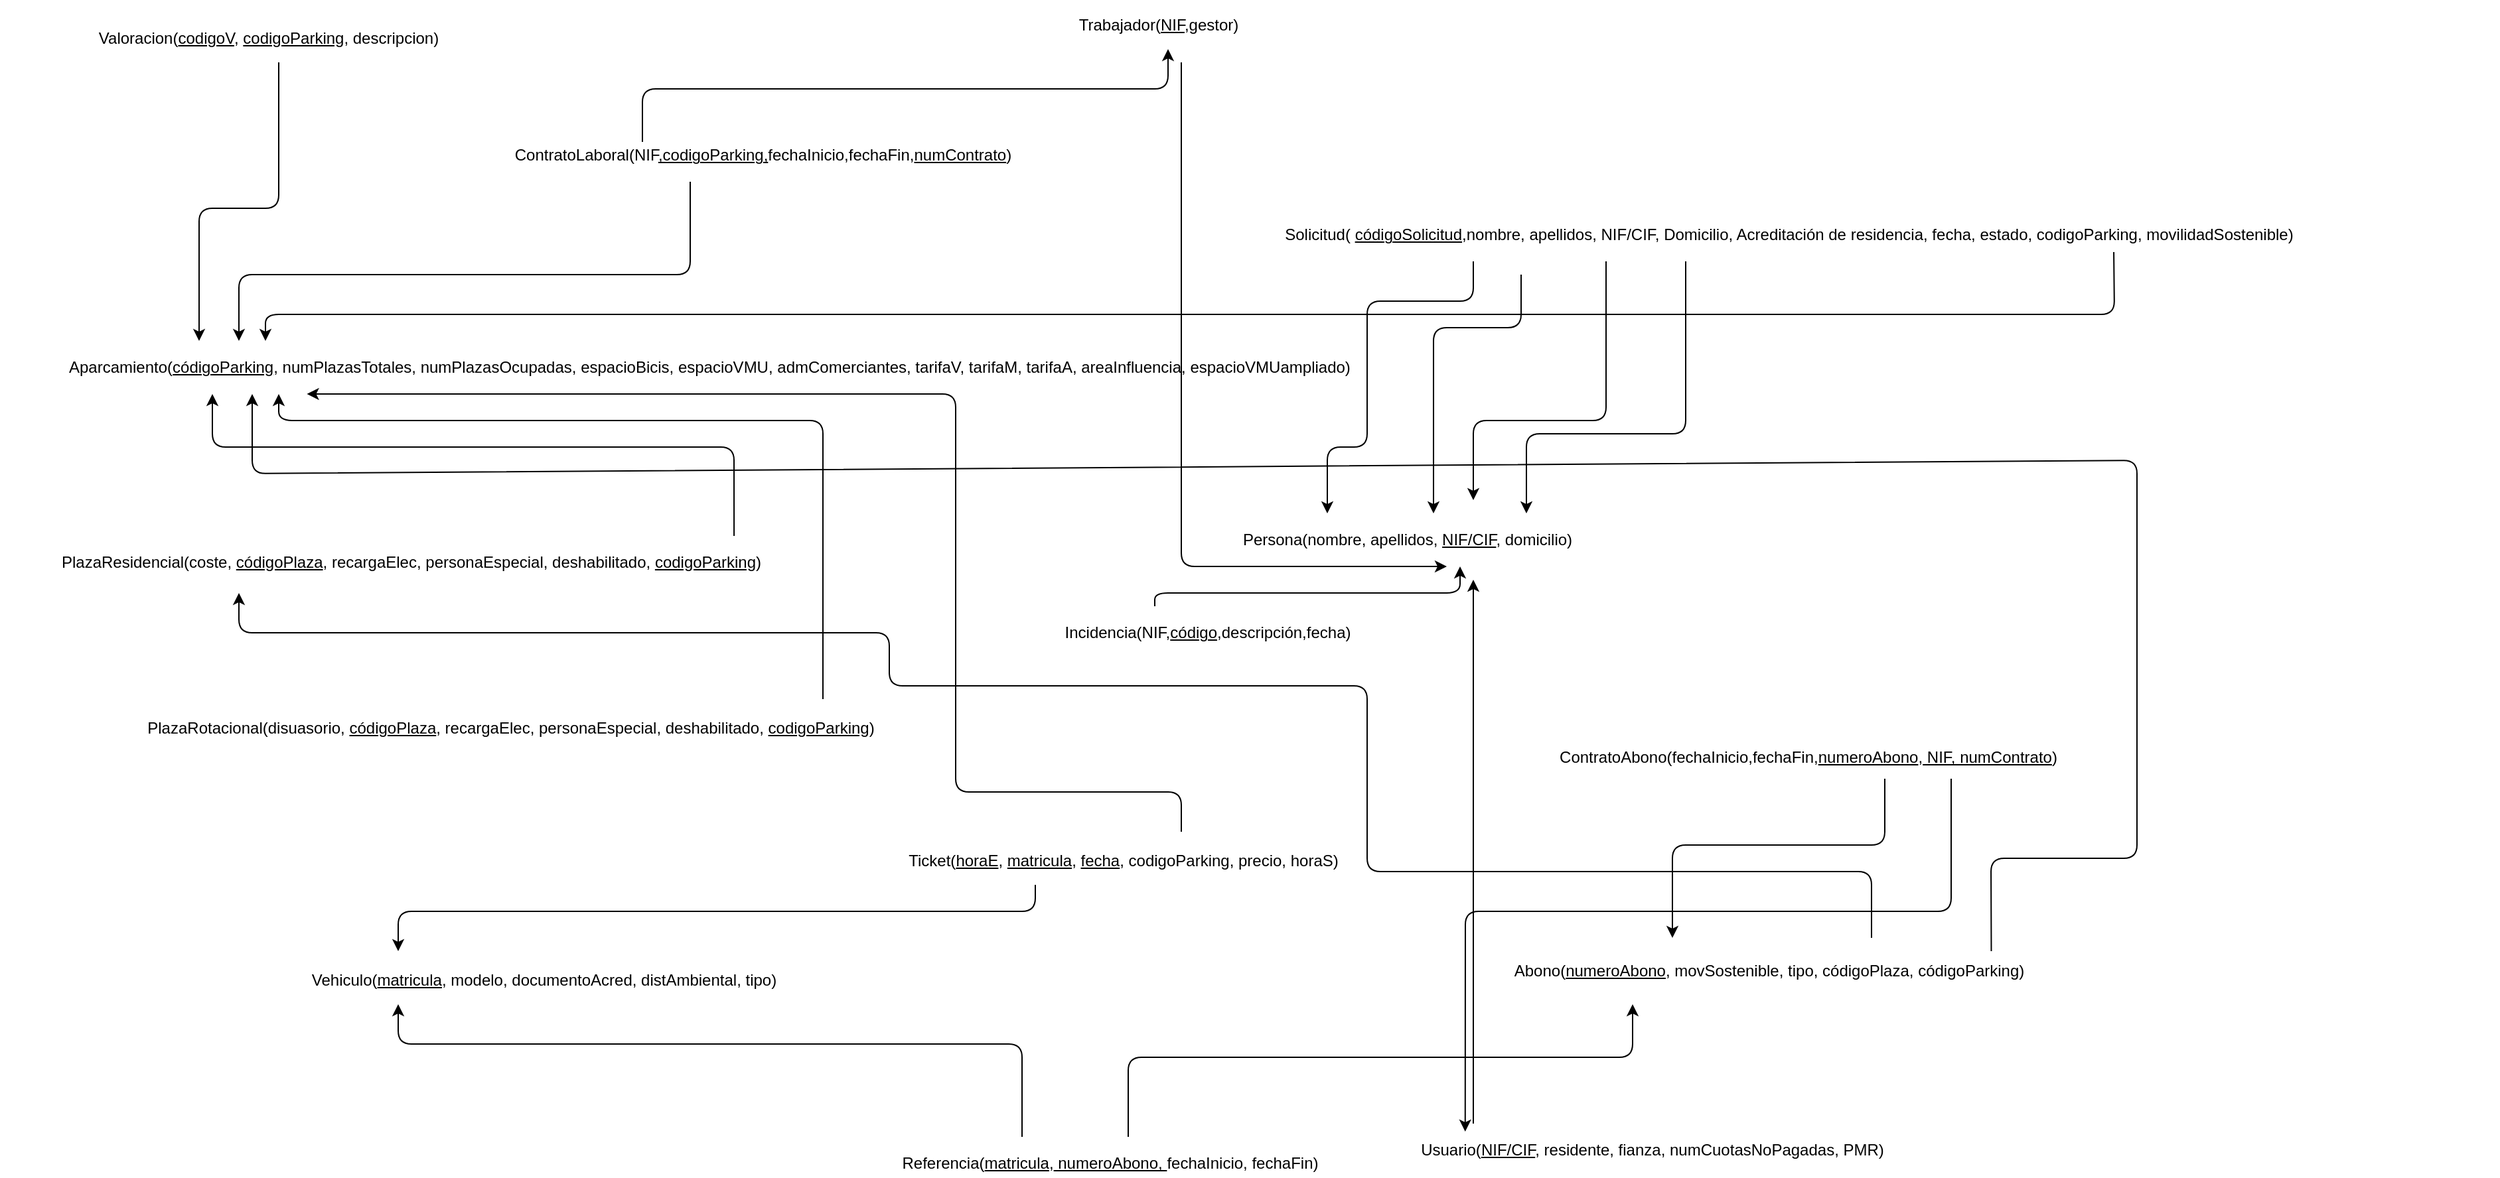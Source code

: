 <mxfile version="12.3.2" type="github" pages="1">
  <diagram id="I9IrVg-XSZB7Qn-Kv-cK" name="Page-1">
    <mxGraphModel dx="782" dy="715" grid="1" gridSize="10" guides="1" tooltips="1" connect="1" arrows="1" fold="1" page="1" pageScale="1" pageWidth="827" pageHeight="1169" math="0" shadow="0">
      <root>
        <mxCell id="0"/>
        <mxCell id="1" parent="0"/>
        <mxCell id="2ZlXiWUkkiC4Hj5eQH3b-12" value="&lt;div&gt;Solicitud( &lt;u&gt;códigoSolicitud&lt;/u&gt;&lt;span style=&quot;text-decoration: none&quot;&gt;,nombre, apellidos, NIF/CIF, Domicilio, Acreditación de residencia, fecha, estado, codigoParking, movilidadSostenible)&lt;/span&gt;&lt;/div&gt;" style="text;html=1;strokeColor=none;fillColor=none;align=center;verticalAlign=middle;whiteSpace=wrap;rounded=0;" parent="1" vertex="1">
          <mxGeometry x="822.5" y="190" width="1070" height="20" as="geometry"/>
        </mxCell>
        <mxCell id="2ZlXiWUkkiC4Hj5eQH3b-13" value="&lt;div align=&quot;left&quot;&gt;&lt;span style=&quot;text-decoration: none&quot;&gt;Aparcamiento(&lt;/span&gt;&lt;u&gt;códigoParking&lt;/u&gt;&lt;span style=&quot;text-decoration: none&quot;&gt;,&lt;/span&gt;&lt;span style=&quot;text-decoration: none&quot;&gt; numPlazasTotales, numPlazasOcupadas,&lt;/span&gt;&lt;span style=&quot;text-decoration: none&quot;&gt;&amp;nbsp;espacioBicis, espacioVMU, admComerciantes, tarifaV, tarifaM, tarifaA&lt;/span&gt;&lt;span style=&quot;text-decoration: none&quot;&gt;, areaInfluencia, espacioVMUampliado)&lt;/span&gt;&lt;/div&gt;" style="text;html=1;resizable=0;points=[];autosize=1;align=left;verticalAlign=top;spacingTop=-4;" parent="1" vertex="1">
          <mxGeometry x="60" y="290" width="1120" height="20" as="geometry"/>
        </mxCell>
        <mxCell id="2ZlXiWUkkiC4Hj5eQH3b-14" value="&lt;div align=&quot;left&quot;&gt;&lt;span style=&quot;text-decoration: none&quot;&gt;Abono(&lt;/span&gt;&lt;u&gt;numeroAbono&lt;/u&gt;&lt;span style=&quot;text-decoration: none&quot;&gt;, movSostenible, tipo, códigoPlaza, códigoParking)&lt;/span&gt;&lt;/div&gt;" style="text;html=1;strokeColor=none;fillColor=none;align=center;verticalAlign=middle;whiteSpace=wrap;rounded=0;" parent="1" vertex="1">
          <mxGeometry x="1120" y="740" width="446" height="30" as="geometry"/>
        </mxCell>
        <mxCell id="2ZlXiWUkkiC4Hj5eQH3b-15" value="&lt;span style=&quot;text-decoration: none&quot;&gt;ContratoAbono(fechaInicio,fechaFin,&lt;/span&gt;&lt;u&gt;numeroAbono&lt;/u&gt;&lt;span style=&quot;text-decoration: none&quot;&gt;,&lt;/span&gt;&lt;u&gt;&amp;nbsp;NIF, numContrato&lt;/u&gt;&lt;span style=&quot;text-decoration: none&quot;&gt;)&lt;/span&gt;" style="text;html=1;strokeColor=none;fillColor=none;align=center;verticalAlign=middle;whiteSpace=wrap;rounded=0;" parent="1" vertex="1">
          <mxGeometry x="1150" y="584" width="445" height="20" as="geometry"/>
        </mxCell>
        <mxCell id="2ZlXiWUkkiC4Hj5eQH3b-16" value="&lt;p style=&quot;margin-bottom: 0cm ; line-height: 100%&quot; align=&quot;left&quot;&gt;&lt;span style=&quot;text-decoration: none&quot;&gt;PlazaResidencial(coste, &lt;/span&gt;&lt;u&gt;códigoPlaza&lt;/u&gt;&lt;span style=&quot;text-decoration: none&quot;&gt;, recargaElec, personaEspecial, deshabilitado, &lt;/span&gt;&lt;u&gt;codigoParking&lt;/u&gt;&lt;span style=&quot;text-decoration: none&quot;&gt;)&lt;/span&gt;&lt;/p&gt;" style="text;html=1;strokeColor=none;fillColor=none;align=center;verticalAlign=middle;whiteSpace=wrap;rounded=0;" parent="1" vertex="1">
          <mxGeometry x="10" y="430" width="620" height="20" as="geometry"/>
        </mxCell>
        <mxCell id="2ZlXiWUkkiC4Hj5eQH3b-21" value="&lt;p style=&quot;margin-bottom: 0cm ; line-height: 100%&quot;&gt;&lt;span style=&quot;text-decoration: none&quot;&gt;PlazaRotacional(disuasorio, &lt;/span&gt;&lt;u&gt;códigoPlaza&lt;/u&gt;&lt;span style=&quot;text-decoration: none&quot;&gt;, recargaElec, personaEspecial, deshabilitado, &lt;/span&gt;&lt;u&gt;codigoParking&lt;/u&gt;&lt;span style=&quot;text-decoration: none&quot;&gt;)&lt;/span&gt;&lt;/p&gt;" style="text;html=1;strokeColor=none;fillColor=none;align=center;verticalAlign=middle;whiteSpace=wrap;rounded=0;" parent="1" vertex="1">
          <mxGeometry x="60" y="560" width="670" height="10" as="geometry"/>
        </mxCell>
        <mxCell id="2ZlXiWUkkiC4Hj5eQH3b-22" value="&lt;span style=&quot;text-decoration: none&quot;&gt;Usuario(&lt;/span&gt;&lt;span style=&quot;text-decoration: none&quot;&gt;&lt;u&gt;NIF/CIF&lt;/u&gt;, residente, fianza, numCuotasNoPagadas, PMR)&lt;/span&gt;" style="text;html=1;strokeColor=none;fillColor=none;align=center;verticalAlign=middle;whiteSpace=wrap;rounded=0;" parent="1" vertex="1">
          <mxGeometry x="1010" y="880" width="490" height="20" as="geometry"/>
        </mxCell>
        <mxCell id="2ZlXiWUkkiC4Hj5eQH3b-23" value="&lt;p style=&quot;margin-bottom: 0cm ; line-height: 100%&quot;&gt;&lt;span style=&quot;text-decoration: none&quot;&gt;Trabajador(&lt;/span&gt;&lt;u&gt;NIF&lt;/u&gt;&lt;span style=&quot;text-decoration: none&quot;&gt;,gestor)&lt;/span&gt;&lt;/p&gt;" style="text;html=1;strokeColor=none;fillColor=none;align=center;verticalAlign=middle;whiteSpace=wrap;rounded=0;" parent="1" vertex="1">
          <mxGeometry x="733" y="30" width="300" height="10" as="geometry"/>
        </mxCell>
        <mxCell id="2ZlXiWUkkiC4Hj5eQH3b-24" value="&lt;p style=&quot;margin-bottom: 0cm ; line-height: 100%&quot;&gt;&lt;span style=&quot;text-decoration: none&quot;&gt;Ticket(&lt;/span&gt;&lt;u&gt;horaE&lt;/u&gt;&lt;span style=&quot;text-decoration: none&quot;&gt;, &lt;/span&gt;&lt;u&gt;matricula&lt;/u&gt;&lt;span style=&quot;text-decoration: none&quot;&gt;, &lt;/span&gt;&lt;u&gt;fecha&lt;/u&gt;&lt;span style=&quot;text-decoration: none&quot;&gt;, codigoParking, precio, horaS)&lt;/span&gt;&lt;/p&gt;" style="text;html=1;strokeColor=none;fillColor=none;align=center;verticalAlign=middle;whiteSpace=wrap;rounded=0;" parent="1" vertex="1">
          <mxGeometry x="660" y="660" width="393" height="10" as="geometry"/>
        </mxCell>
        <mxCell id="2ZlXiWUkkiC4Hj5eQH3b-26" value="&lt;p style=&quot;margin-bottom: 0cm ; line-height: 100%&quot;&gt;&lt;span style=&quot;text-decoration: none&quot;&gt;Valoracion(&lt;/span&gt;&lt;u&gt;codigoV&lt;/u&gt;&lt;span style=&quot;text-decoration: none&quot;&gt;, &lt;/span&gt;&lt;u&gt;codigoParking&lt;/u&gt;&lt;span style=&quot;text-decoration: none&quot;&gt;, descripcion)&lt;/span&gt;&lt;/p&gt;" style="text;html=1;strokeColor=none;fillColor=none;align=center;verticalAlign=middle;whiteSpace=wrap;rounded=0;" parent="1" vertex="1">
          <mxGeometry x="45" y="40" width="335" height="10" as="geometry"/>
        </mxCell>
        <mxCell id="2ZlXiWUkkiC4Hj5eQH3b-27" value="&lt;p style=&quot;margin-bottom: 0cm ; line-height: 100%&quot;&gt;&lt;span style=&quot;text-decoration: none&quot;&gt;Vehiculo(&lt;/span&gt;&lt;u&gt;matricula&lt;/u&gt;&lt;span style=&quot;text-decoration: none&quot;&gt;, modelo, documentoAcred, distAmbiental, tipo&lt;/span&gt;&lt;span style=&quot;text-decoration: none&quot;&gt;)&lt;/span&gt;&lt;/p&gt;" style="text;html=1;strokeColor=none;fillColor=none;align=center;verticalAlign=middle;whiteSpace=wrap;rounded=0;" parent="1" vertex="1">
          <mxGeometry x="210" y="750" width="420" height="10" as="geometry"/>
        </mxCell>
        <mxCell id="2ZlXiWUkkiC4Hj5eQH3b-28" value="&lt;span style=&quot;text-decoration: none&quot;&gt;Referencia&lt;/span&gt;&lt;span style=&quot;text-decoration: none&quot;&gt;(&lt;/span&gt;&lt;u&gt;matricula&lt;/u&gt;&lt;span style=&quot;text-decoration: none&quot;&gt;,&lt;/span&gt;&lt;u&gt; numeroAbono, &lt;/u&gt;fechaInicio, fechaFin&lt;span style=&quot;text-decoration: none&quot;&gt;)&lt;/span&gt;" style="text;html=1;strokeColor=none;fillColor=none;align=center;verticalAlign=middle;whiteSpace=wrap;rounded=0;" parent="1" vertex="1">
          <mxGeometry x="660" y="890" width="373" height="20" as="geometry"/>
        </mxCell>
        <mxCell id="G0HUlT2vcON83zbuiVgl-4" value="" style="endArrow=classic;html=1;" parent="1" edge="1">
          <mxGeometry width="50" height="50" relative="1" as="geometry">
            <mxPoint x="530" y="160" as="sourcePoint"/>
            <mxPoint x="190" y="280" as="targetPoint"/>
            <Array as="points">
              <mxPoint x="530" y="160"/>
              <mxPoint x="530" y="190"/>
              <mxPoint x="530" y="230"/>
              <mxPoint x="430" y="230"/>
              <mxPoint x="280" y="230"/>
              <mxPoint x="190" y="230"/>
              <mxPoint x="190" y="260"/>
            </Array>
          </mxGeometry>
        </mxCell>
        <mxCell id="G0HUlT2vcON83zbuiVgl-14" value="" style="endArrow=classic;html=1;" parent="1" edge="1">
          <mxGeometry width="50" height="50" relative="1" as="geometry">
            <mxPoint x="220" y="70" as="sourcePoint"/>
            <mxPoint x="160" y="280" as="targetPoint"/>
            <Array as="points">
              <mxPoint x="220" y="90"/>
              <mxPoint x="220" y="180"/>
              <mxPoint x="160" y="180"/>
              <mxPoint x="160" y="230"/>
              <mxPoint x="160" y="250"/>
            </Array>
          </mxGeometry>
        </mxCell>
        <mxCell id="G0HUlT2vcON83zbuiVgl-17" value="Incidencia(NIF,&lt;u&gt;código&lt;/u&gt;,descripción,fecha)" style="text;html=1;strokeColor=none;fillColor=none;align=center;verticalAlign=middle;whiteSpace=wrap;rounded=0;" parent="1" vertex="1">
          <mxGeometry x="900" y="490" width="40" height="20" as="geometry"/>
        </mxCell>
        <mxCell id="G0HUlT2vcON83zbuiVgl-18" value="" style="endArrow=classic;html=1;entryX=0.212;entryY=-0.2;entryDx=0;entryDy=0;entryPerimeter=0;" parent="1" edge="1" target="2ZlXiWUkkiC4Hj5eQH3b-22">
          <mxGeometry width="50" height="50" relative="1" as="geometry">
            <mxPoint x="1480" y="610" as="sourcePoint"/>
            <mxPoint x="1130" y="450" as="targetPoint"/>
            <Array as="points">
              <mxPoint x="1480" y="710"/>
              <mxPoint x="1114" y="710"/>
            </Array>
          </mxGeometry>
        </mxCell>
        <mxCell id="azdm0dHMtsbySCDP1iI7-3" value="" style="endArrow=classic;html=1;" parent="1" edge="1">
          <mxGeometry width="50" height="50" relative="1" as="geometry">
            <mxPoint x="494" y="130" as="sourcePoint"/>
            <mxPoint x="890" y="60" as="targetPoint"/>
            <Array as="points">
              <mxPoint x="494" y="90"/>
              <mxPoint x="890" y="90"/>
              <mxPoint x="890" y="70"/>
            </Array>
          </mxGeometry>
        </mxCell>
        <mxCell id="azdm0dHMtsbySCDP1iI7-4" value="ContratoLaboral(NIF&lt;u&gt;,codigoParking,&lt;/u&gt;fechaInicio,fechaFin,&lt;u&gt;numContrato&lt;/u&gt;)" style="text;html=1;strokeColor=none;fillColor=none;align=center;verticalAlign=middle;whiteSpace=wrap;rounded=0;" parent="1" vertex="1">
          <mxGeometry x="390" y="130" width="390" height="20" as="geometry"/>
        </mxCell>
        <mxCell id="azdm0dHMtsbySCDP1iI7-6" value="" style="endArrow=classic;html=1;exitX=0.729;exitY=1.15;exitDx=0;exitDy=0;exitPerimeter=0;" parent="1" source="2ZlXiWUkkiC4Hj5eQH3b-12" edge="1">
          <mxGeometry width="50" height="50" relative="1" as="geometry">
            <mxPoint x="1590" y="260" as="sourcePoint"/>
            <mxPoint x="210" y="280" as="targetPoint"/>
            <Array as="points">
              <mxPoint x="1603" y="260"/>
              <mxPoint x="1550" y="260"/>
              <mxPoint x="1160" y="260"/>
              <mxPoint x="210" y="260"/>
            </Array>
          </mxGeometry>
        </mxCell>
        <mxCell id="HVN92zyPnA6csdTqlTCv-4" value="" style="endArrow=classic;html=1;exitX=0.892;exitY=-0.149;exitDx=0;exitDy=0;exitPerimeter=0;" parent="1" source="2ZlXiWUkkiC4Hj5eQH3b-16" edge="1">
          <mxGeometry width="50" height="50" relative="1" as="geometry">
            <mxPoint x="460" y="400" as="sourcePoint"/>
            <mxPoint x="170" y="320" as="targetPoint"/>
            <Array as="points">
              <mxPoint x="563" y="360"/>
              <mxPoint x="170" y="360"/>
            </Array>
          </mxGeometry>
        </mxCell>
        <mxCell id="HVN92zyPnA6csdTqlTCv-5" value="" style="endArrow=classic;html=1;" parent="1" edge="1">
          <mxGeometry width="50" height="50" relative="1" as="geometry">
            <mxPoint x="630" y="550" as="sourcePoint"/>
            <mxPoint x="220" y="320" as="targetPoint"/>
            <Array as="points">
              <mxPoint x="630" y="340"/>
              <mxPoint x="220" y="340"/>
            </Array>
          </mxGeometry>
        </mxCell>
        <mxCell id="HVN92zyPnA6csdTqlTCv-6" value="" style="endArrow=classic;html=1;" parent="1" edge="1">
          <mxGeometry width="50" height="50" relative="1" as="geometry">
            <mxPoint x="780" y="880" as="sourcePoint"/>
            <mxPoint x="310" y="780" as="targetPoint"/>
            <Array as="points">
              <mxPoint x="780" y="810"/>
              <mxPoint x="310" y="810"/>
            </Array>
          </mxGeometry>
        </mxCell>
        <mxCell id="HVN92zyPnA6csdTqlTCv-7" value="" style="endArrow=classic;html=1;" parent="1" edge="1">
          <mxGeometry width="50" height="50" relative="1" as="geometry">
            <mxPoint x="860" y="880" as="sourcePoint"/>
            <mxPoint x="1240" y="780" as="targetPoint"/>
            <Array as="points">
              <mxPoint x="860" y="820"/>
              <mxPoint x="1240" y="820"/>
            </Array>
          </mxGeometry>
        </mxCell>
        <mxCell id="HVN92zyPnA6csdTqlTCv-8" value="" style="endArrow=classic;html=1;" parent="1" edge="1">
          <mxGeometry width="50" height="50" relative="1" as="geometry">
            <mxPoint x="1430" y="610" as="sourcePoint"/>
            <mxPoint x="1270" y="730" as="targetPoint"/>
            <Array as="points">
              <mxPoint x="1430" y="660"/>
              <mxPoint x="1270" y="660"/>
            </Array>
          </mxGeometry>
        </mxCell>
        <mxCell id="HVN92zyPnA6csdTqlTCv-9" value="" style="endArrow=classic;html=1;" parent="1" edge="1">
          <mxGeometry width="50" height="50" relative="1" as="geometry">
            <mxPoint x="790" y="690" as="sourcePoint"/>
            <mxPoint x="310" y="740" as="targetPoint"/>
            <Array as="points">
              <mxPoint x="790" y="710"/>
              <mxPoint x="310" y="710"/>
            </Array>
          </mxGeometry>
        </mxCell>
        <mxCell id="HVN92zyPnA6csdTqlTCv-10" value="" style="endArrow=classic;html=1;" parent="1" edge="1">
          <mxGeometry width="50" height="50" relative="1" as="geometry">
            <mxPoint x="880" y="480" as="sourcePoint"/>
            <mxPoint x="1110" y="450" as="targetPoint"/>
            <Array as="points">
              <mxPoint x="880" y="470"/>
              <mxPoint x="1110" y="470"/>
            </Array>
          </mxGeometry>
        </mxCell>
        <mxCell id="HVN92zyPnA6csdTqlTCv-12" value="" style="endArrow=classic;html=1;" parent="1" edge="1">
          <mxGeometry width="50" height="50" relative="1" as="geometry">
            <mxPoint x="1120" y="220" as="sourcePoint"/>
            <mxPoint x="1010" y="410" as="targetPoint"/>
            <Array as="points">
              <mxPoint x="1120" y="250"/>
              <mxPoint x="1040" y="250"/>
              <mxPoint x="1040" y="360"/>
              <mxPoint x="1010" y="360"/>
            </Array>
          </mxGeometry>
        </mxCell>
        <mxCell id="HVN92zyPnA6csdTqlTCv-13" value="" style="endArrow=classic;html=1;" parent="1" edge="1">
          <mxGeometry width="50" height="50" relative="1" as="geometry">
            <mxPoint x="1156" y="230" as="sourcePoint"/>
            <mxPoint x="1090" y="410" as="targetPoint"/>
            <Array as="points">
              <mxPoint x="1156" y="270"/>
              <mxPoint x="1090" y="270"/>
            </Array>
          </mxGeometry>
        </mxCell>
        <mxCell id="HVN92zyPnA6csdTqlTCv-14" value="" style="endArrow=classic;html=1;" parent="1" edge="1">
          <mxGeometry width="50" height="50" relative="1" as="geometry">
            <mxPoint x="1220" y="220" as="sourcePoint"/>
            <mxPoint x="1120" y="400" as="targetPoint"/>
            <Array as="points">
              <mxPoint x="1220" y="340"/>
              <mxPoint x="1120" y="340"/>
            </Array>
          </mxGeometry>
        </mxCell>
        <mxCell id="HVN92zyPnA6csdTqlTCv-15" value="" style="endArrow=classic;html=1;" parent="1" edge="1">
          <mxGeometry width="50" height="50" relative="1" as="geometry">
            <mxPoint x="1280" y="220" as="sourcePoint"/>
            <mxPoint x="1160" y="410" as="targetPoint"/>
            <Array as="points">
              <mxPoint x="1280" y="350"/>
              <mxPoint x="1160" y="350"/>
            </Array>
          </mxGeometry>
        </mxCell>
        <mxCell id="HVN92zyPnA6csdTqlTCv-23" value="" style="endArrow=classic;html=1;" parent="1" edge="1">
          <mxGeometry width="50" height="50" relative="1" as="geometry">
            <mxPoint x="900" y="650" as="sourcePoint"/>
            <mxPoint x="241.25" y="320" as="targetPoint"/>
            <Array as="points">
              <mxPoint x="900" y="620"/>
              <mxPoint x="730" y="620"/>
              <mxPoint x="730" y="590"/>
              <mxPoint x="730" y="320"/>
            </Array>
          </mxGeometry>
        </mxCell>
        <mxCell id="HVN92zyPnA6csdTqlTCv-24" value="" style="endArrow=classic;html=1;" parent="1" edge="1">
          <mxGeometry width="50" height="50" relative="1" as="geometry">
            <mxPoint x="1420" y="730" as="sourcePoint"/>
            <mxPoint x="190" y="470" as="targetPoint"/>
            <Array as="points">
              <mxPoint x="1420" y="680"/>
              <mxPoint x="1040" y="680"/>
              <mxPoint x="1040" y="540"/>
              <mxPoint x="680" y="540"/>
              <mxPoint x="680" y="500"/>
              <mxPoint x="190" y="500"/>
            </Array>
          </mxGeometry>
        </mxCell>
        <mxCell id="HVN92zyPnA6csdTqlTCv-25" value="" style="endArrow=classic;html=1;exitX=0.875;exitY=0;exitDx=0;exitDy=0;exitPerimeter=0;" parent="1" source="2ZlXiWUkkiC4Hj5eQH3b-14" edge="1">
          <mxGeometry width="50" height="50" relative="1" as="geometry">
            <mxPoint x="260" y="420" as="sourcePoint"/>
            <mxPoint x="200" y="320" as="targetPoint"/>
            <Array as="points">
              <mxPoint x="1510" y="670"/>
              <mxPoint x="1620" y="670"/>
              <mxPoint x="1620" y="370"/>
              <mxPoint x="200" y="380"/>
            </Array>
          </mxGeometry>
        </mxCell>
        <mxCell id="PRofn_bKHYjtpdTf7ijA-2" value="Persona(nombre, apellidos, &lt;u&gt;NIF/CIF&lt;/u&gt;, domicilio)" style="text;html=1;align=center;verticalAlign=middle;resizable=0;points=[];;autosize=1;" parent="1" vertex="1">
          <mxGeometry x="920" y="420" width="300" height="20" as="geometry"/>
        </mxCell>
        <mxCell id="PRofn_bKHYjtpdTf7ijA-3" value="" style="endArrow=classic;html=1;" parent="1" edge="1">
          <mxGeometry width="50" height="50" relative="1" as="geometry">
            <mxPoint x="900" y="70" as="sourcePoint"/>
            <mxPoint x="1100" y="450" as="targetPoint"/>
            <Array as="points">
              <mxPoint x="900" y="450"/>
            </Array>
          </mxGeometry>
        </mxCell>
        <mxCell id="PRofn_bKHYjtpdTf7ijA-6" value="" style="endArrow=classic;html=1;" parent="1" edge="1">
          <mxGeometry width="50" height="50" relative="1" as="geometry">
            <mxPoint x="1120" y="870" as="sourcePoint"/>
            <mxPoint x="1120" y="460" as="targetPoint"/>
          </mxGeometry>
        </mxCell>
      </root>
    </mxGraphModel>
  </diagram>
</mxfile>
